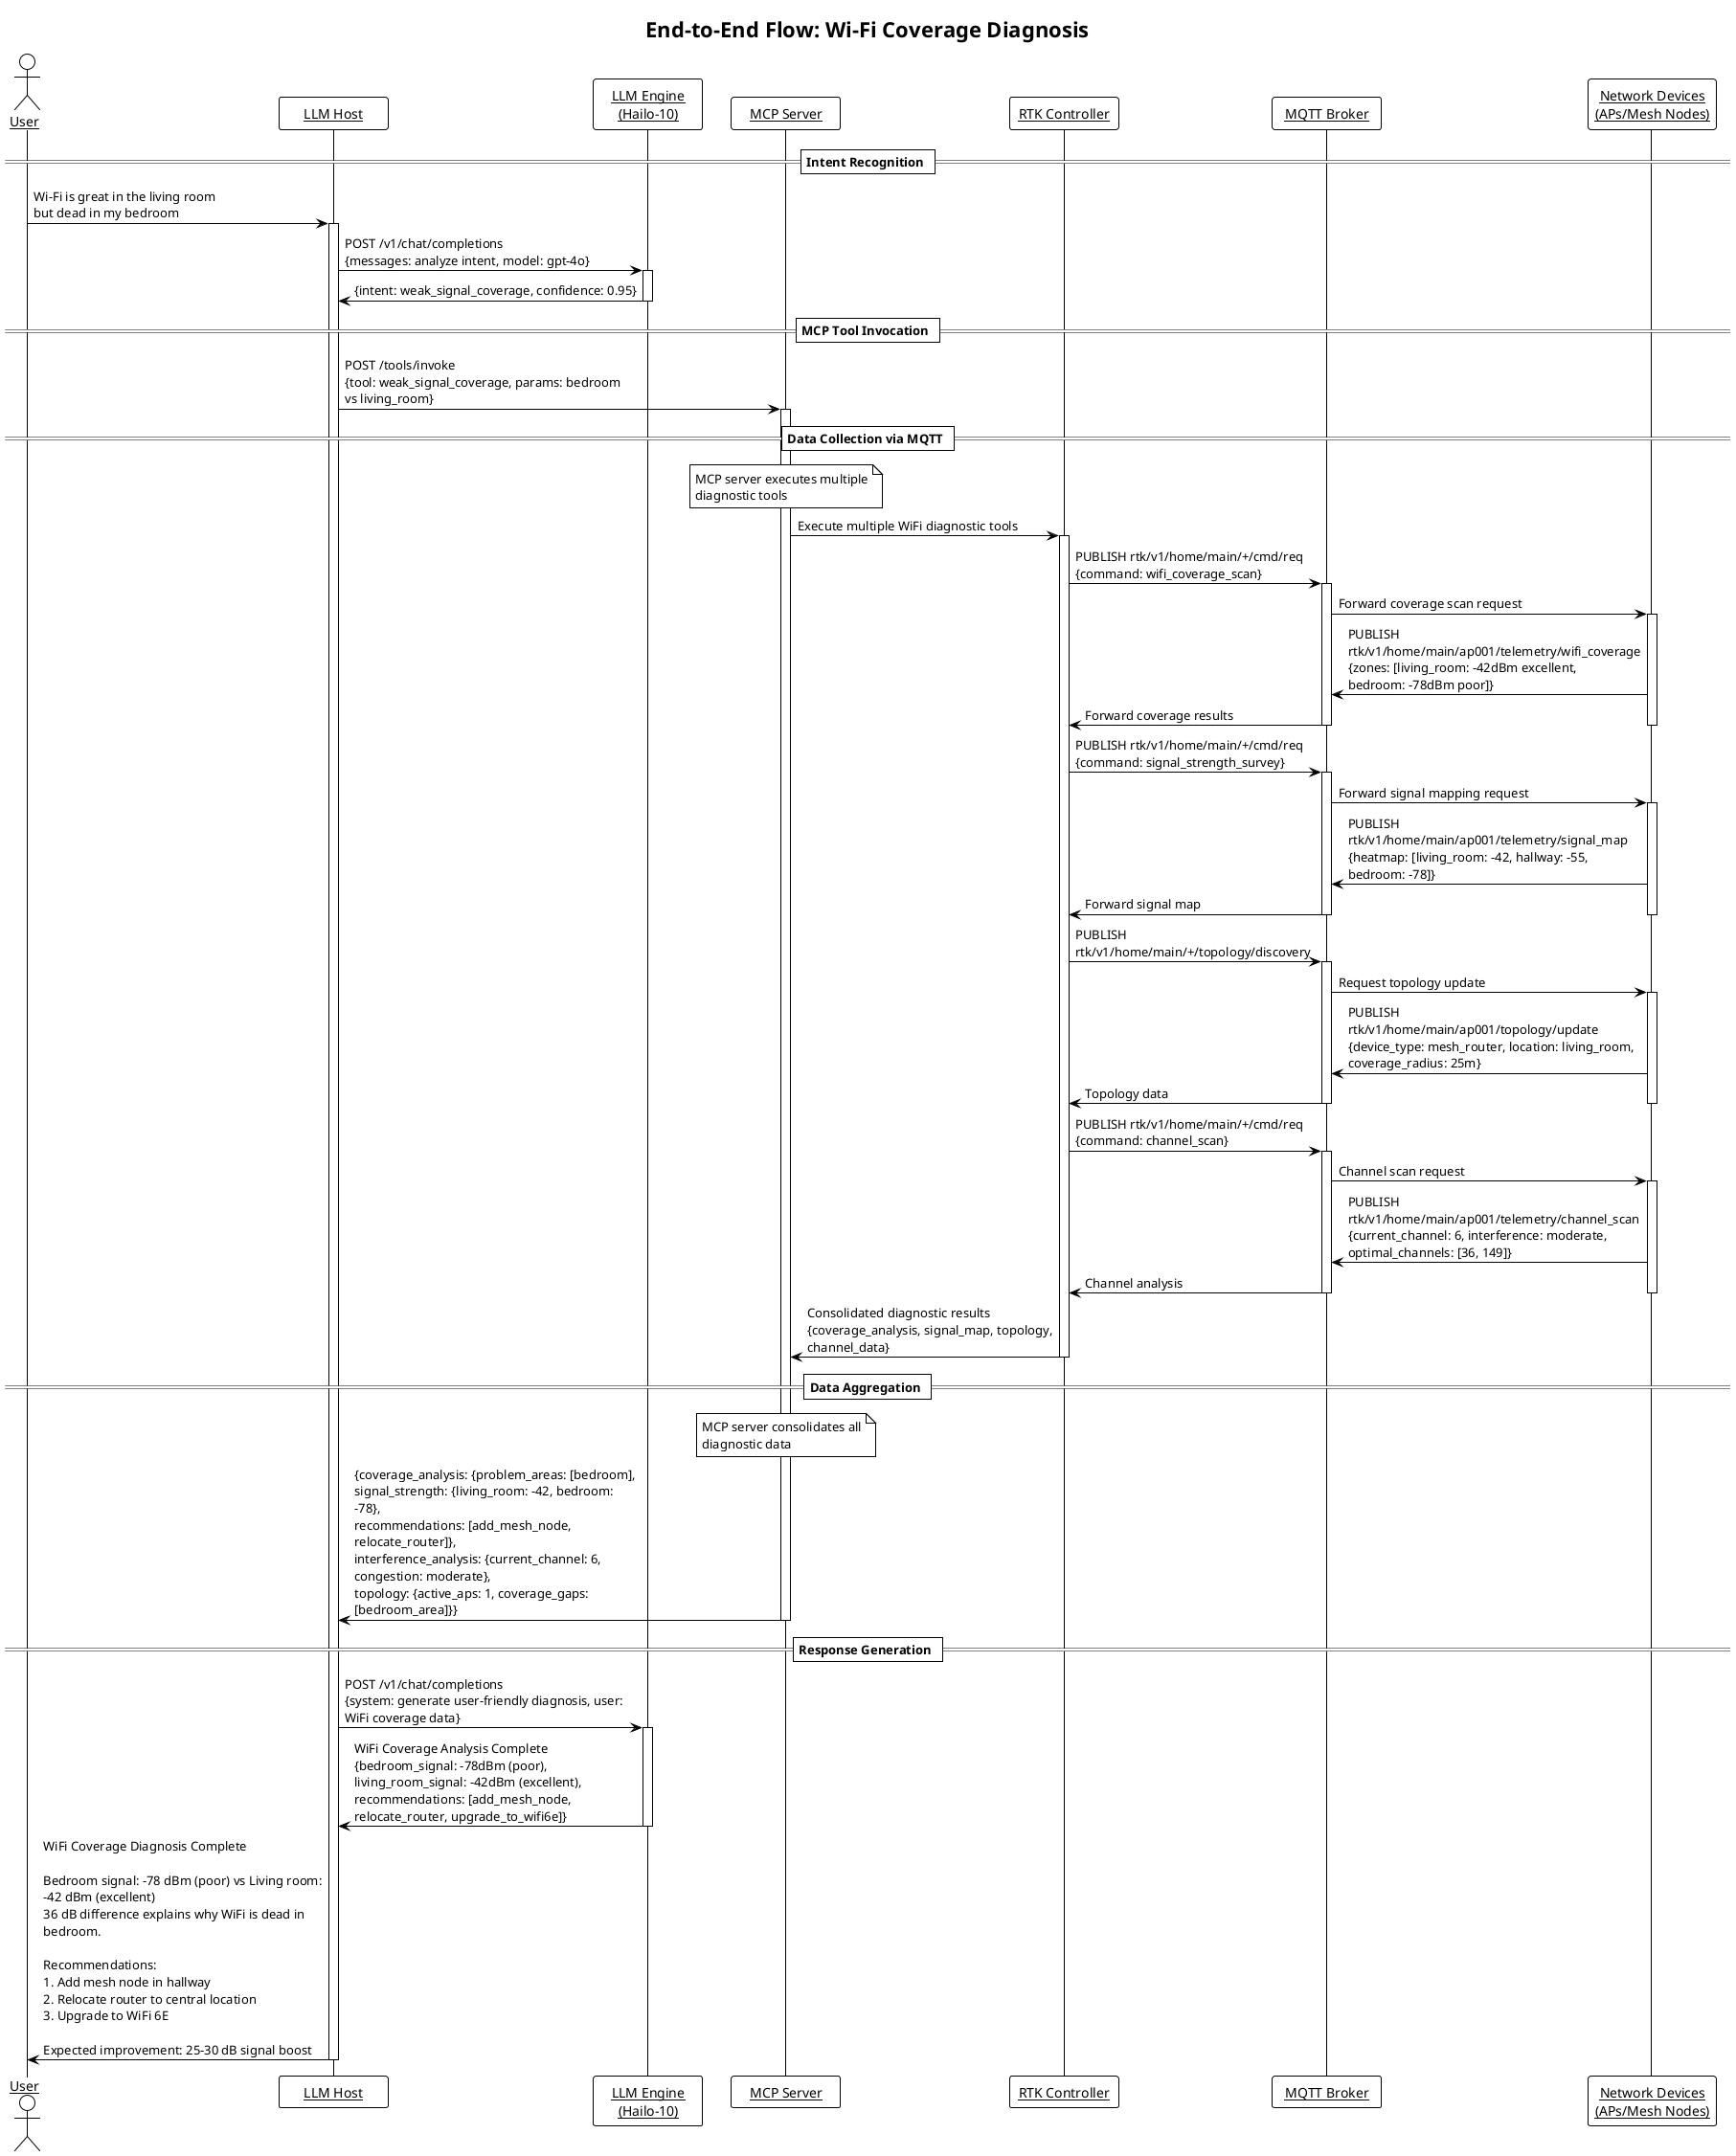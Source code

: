 @startuml weak_signal_coverage_end_to_end_flow
!theme plain
skinparam maxMessageSize 300
skinparam wrapWidth 200
skinparam minClassWidth 100
skinparam sequenceParticipant underline
title End-to-End Flow: Wi-Fi Coverage Diagnosis

actor User as U
participant "LLM Host" as LH
participant "LLM Engine\n(Hailo-10)" as LE
participant "MCP Server" as MCP
participant "RTK Controller" as CTRL
participant "MQTT Broker" as MQTT
participant "Network Devices\n(APs/Mesh Nodes)" as DEV

== Intent Recognition ==
U -> LH: Wi-Fi is great in the living room\nbut dead in my bedroom
activate LH

LH -> LE: POST /v1/chat/completions\n{messages: analyze intent, model: gpt-4o}
activate LE
LE -> LH: {intent: weak_signal_coverage, confidence: 0.95}
deactivate LE

== MCP Tool Invocation ==
LH -> MCP: POST /tools/invoke\n{tool: weak_signal_coverage, params: bedroom vs living_room}
activate MCP

== Data Collection via MQTT ==
note over MCP: MCP server executes multiple diagnostic tools

MCP -> CTRL: Execute multiple WiFi diagnostic tools
activate CTRL

CTRL -> MQTT: PUBLISH rtk/v1/home/main/+/cmd/req\n{command: wifi_coverage_scan}
activate MQTT
MQTT -> DEV: Forward coverage scan request
activate DEV
DEV -> MQTT: PUBLISH rtk/v1/home/main/ap001/telemetry/wifi_coverage\n{zones: [living_room: -42dBm excellent, bedroom: -78dBm poor]}
MQTT -> CTRL: Forward coverage results
deactivate DEV
deactivate MQTT

CTRL -> MQTT: PUBLISH rtk/v1/home/main/+/cmd/req\n{command: signal_strength_survey}
activate MQTT
MQTT -> DEV: Forward signal mapping request
activate DEV
DEV -> MQTT: PUBLISH rtk/v1/home/main/ap001/telemetry/signal_map\n{heatmap: [living_room: -42, hallway: -55, bedroom: -78]}
MQTT -> CTRL: Forward signal map
deactivate DEV
deactivate MQTT

CTRL -> MQTT: PUBLISH rtk/v1/home/main/+/topology/discovery
activate MQTT
MQTT -> DEV: Request topology update
activate DEV
DEV -> MQTT: PUBLISH rtk/v1/home/main/ap001/topology/update\n{device_type: mesh_router, location: living_room, coverage_radius: 25m}
MQTT -> CTRL: Topology data
deactivate DEV
deactivate MQTT

CTRL -> MQTT: PUBLISH rtk/v1/home/main/+/cmd/req\n{command: channel_scan}
activate MQTT
MQTT -> DEV: Channel scan request
activate DEV
DEV -> MQTT: PUBLISH rtk/v1/home/main/ap001/telemetry/channel_scan\n{current_channel: 6, interference: moderate, optimal_channels: [36, 149]}
MQTT -> CTRL: Channel analysis
deactivate DEV
deactivate MQTT

CTRL -> MCP: Consolidated diagnostic results\n{coverage_analysis, signal_map, topology, channel_data}
deactivate CTRL

== Data Aggregation ==
note over MCP: MCP server consolidates all diagnostic data

MCP -> LH: {coverage_analysis: {problem_areas: [bedroom],\nsignal_strength: {living_room: -42, bedroom: -78},\nrecommendations: [add_mesh_node, relocate_router]},\ninterference_analysis: {current_channel: 6, congestion: moderate},\ntopology: {active_aps: 1, coverage_gaps: [bedroom_area]}}
deactivate MCP

== Response Generation ==
LH -> LE: POST /v1/chat/completions\n{system: generate user-friendly diagnosis, user: WiFi coverage data}
activate LE

LE -> LH: WiFi Coverage Analysis Complete\n{bedroom_signal: -78dBm (poor), living_room_signal: -42dBm (excellent),\nrecommendations: [add_mesh_node, relocate_router, upgrade_to_wifi6e]}
deactivate LE

LH -> U: WiFi Coverage Diagnosis Complete\n\nBedroom signal: -78 dBm (poor) vs Living room: -42 dBm (excellent)\n36 dB difference explains why WiFi is dead in bedroom.\n\nRecommendations:\n1. Add mesh node in hallway\n2. Relocate router to central location\n3. Upgrade to WiFi 6E\n\nExpected improvement: 25-30 dB signal boost
deactivate LH

@enduml